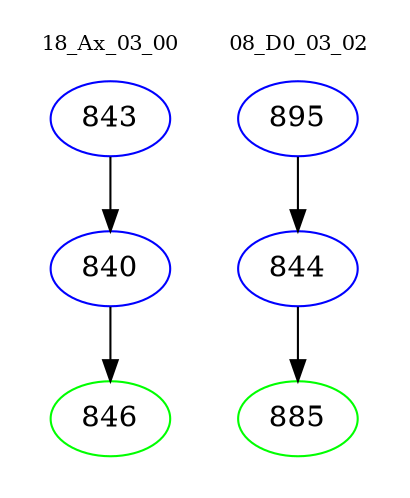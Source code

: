 digraph{
subgraph cluster_0 {
color = white
label = "18_Ax_03_00";
fontsize=10;
T0_843 [label="843", color="blue"]
T0_843 -> T0_840 [color="black"]
T0_840 [label="840", color="blue"]
T0_840 -> T0_846 [color="black"]
T0_846 [label="846", color="green"]
}
subgraph cluster_1 {
color = white
label = "08_D0_03_02";
fontsize=10;
T1_895 [label="895", color="blue"]
T1_895 -> T1_844 [color="black"]
T1_844 [label="844", color="blue"]
T1_844 -> T1_885 [color="black"]
T1_885 [label="885", color="green"]
}
}
